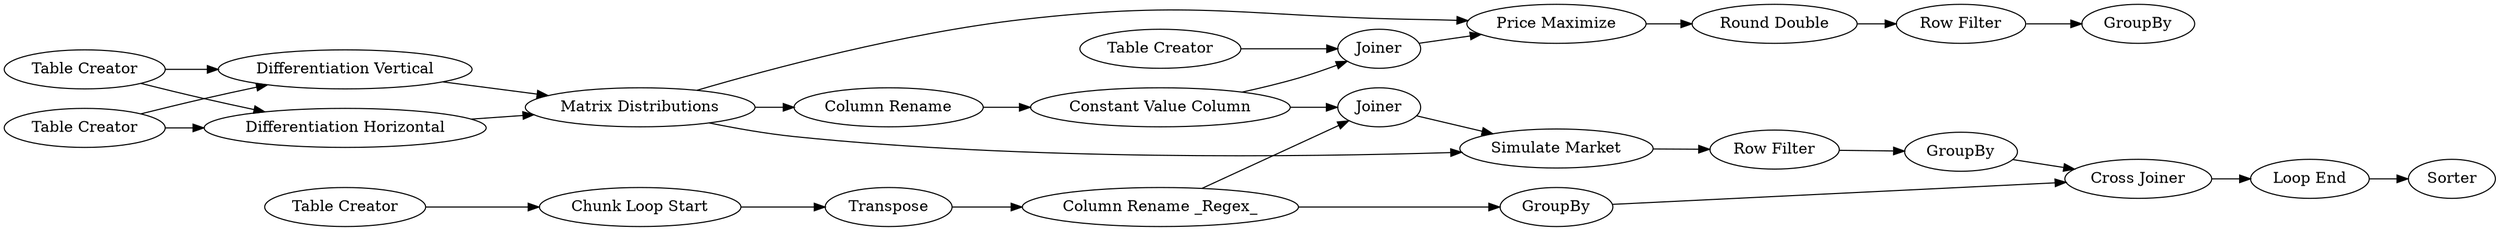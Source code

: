 digraph {
	1 [label="Table Creator"]
	2 [label="Table Creator"]
	3 [label="Differentiation Vertical"]
	4 [label="Differentiation Horizontal"]
	5 [label="Matrix Distributions"]
	6 [label="Price Maximize"]
	7 [label="Column Rename"]
	8 [label="Constant Value Column"]
	9 [label="Table Creator"]
	10 [label=Joiner]
	11 [label="Table Creator"]
	12 [label="Chunk Loop Start"]
	13 [label=Transpose]
	14 [label="Column Rename _Regex_"]
	15 [label=Joiner]
	16 [label="Simulate Market"]
	17 [label=GroupBy]
	18 [label=GroupBy]
	19 [label="Cross Joiner"]
	20 [label="Loop End"]
	21 [label=Sorter]
	22 [label=GroupBy]
	23 [label="Row Filter"]
	24 [label="Row Filter"]
	26 [label="Round Double"]
	1 -> 3
	1 -> 4
	2 -> 3
	2 -> 4
	3 -> 5
	4 -> 5
	5 -> 7
	5 -> 6
	5 -> 16
	6 -> 26
	7 -> 8
	8 -> 10
	8 -> 15
	9 -> 10
	10 -> 6
	11 -> 12
	12 -> 13
	13 -> 14
	14 -> 15
	14 -> 17
	15 -> 16
	16 -> 24
	17 -> 19
	18 -> 19
	19 -> 20
	20 -> 21
	23 -> 22
	24 -> 18
	26 -> 23
	rankdir=LR
}

